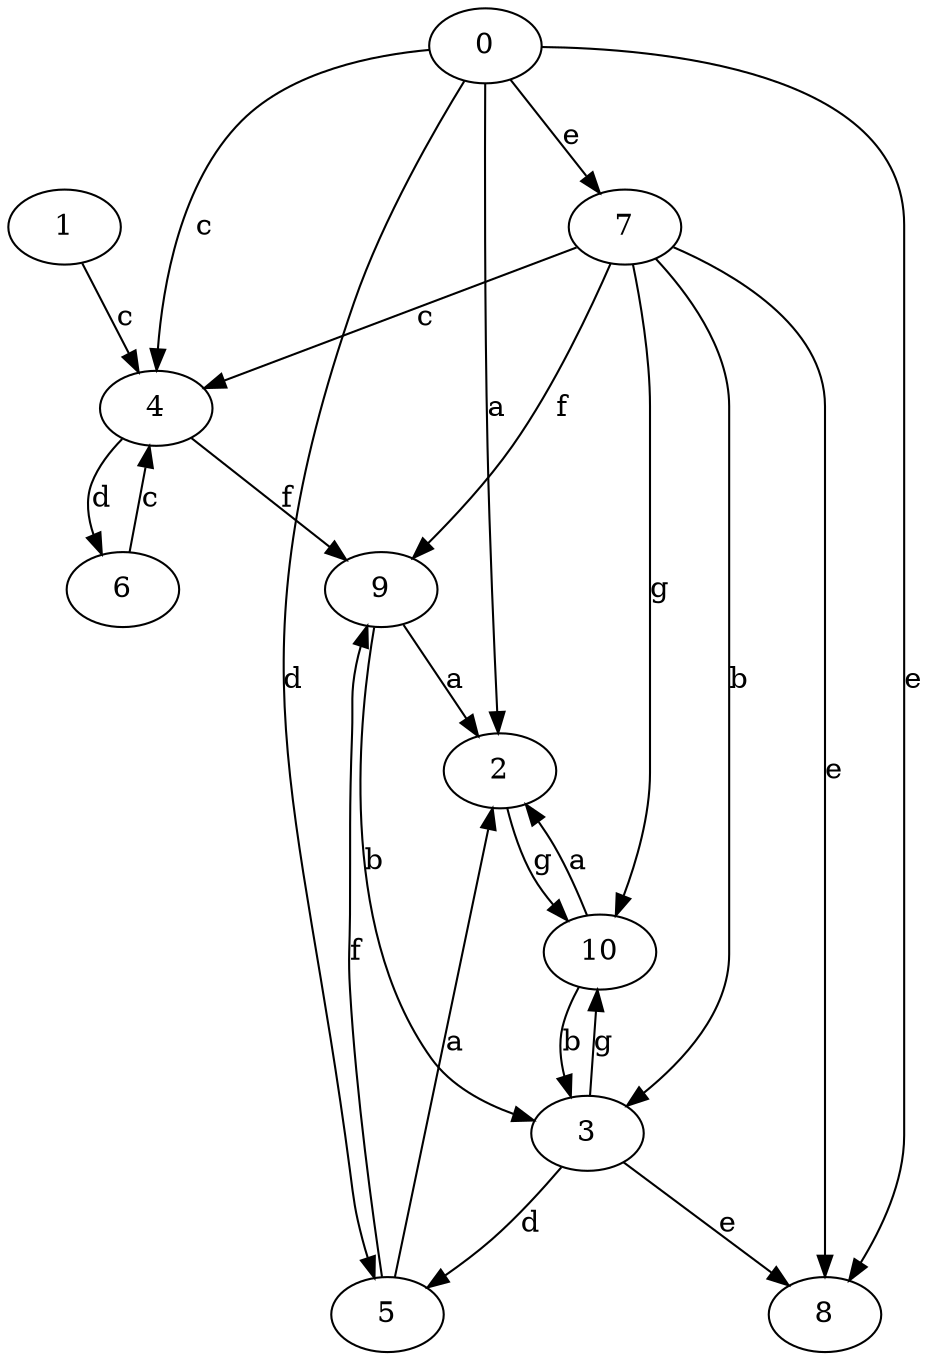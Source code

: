 strict digraph  {
1;
2;
3;
4;
5;
6;
7;
8;
9;
0;
10;
1 -> 4  [label=c];
2 -> 10  [label=g];
3 -> 5  [label=d];
3 -> 8  [label=e];
3 -> 10  [label=g];
4 -> 6  [label=d];
4 -> 9  [label=f];
5 -> 2  [label=a];
5 -> 9  [label=f];
6 -> 4  [label=c];
7 -> 3  [label=b];
7 -> 4  [label=c];
7 -> 8  [label=e];
7 -> 9  [label=f];
7 -> 10  [label=g];
9 -> 2  [label=a];
9 -> 3  [label=b];
0 -> 2  [label=a];
0 -> 4  [label=c];
0 -> 5  [label=d];
0 -> 7  [label=e];
0 -> 8  [label=e];
10 -> 2  [label=a];
10 -> 3  [label=b];
}
